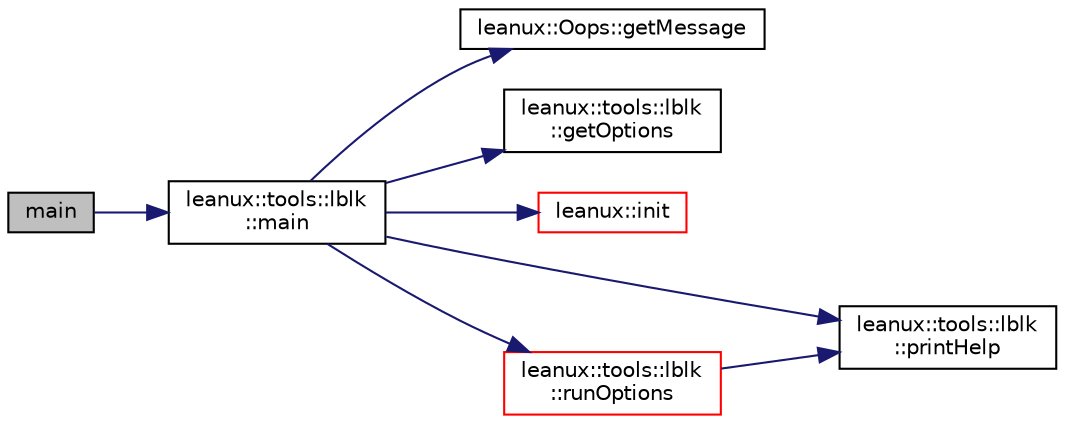 digraph "main"
{
 // LATEX_PDF_SIZE
  bgcolor="transparent";
  edge [fontname="Helvetica",fontsize="10",labelfontname="Helvetica",labelfontsize="10"];
  node [fontname="Helvetica",fontsize="10",shape=record];
  rankdir="LR";
  Node1 [label="main",height=0.2,width=0.4,color="black", fillcolor="grey75", style="filled", fontcolor="black",tooltip=" "];
  Node1 -> Node2 [color="midnightblue",fontsize="10",style="solid",fontname="Helvetica"];
  Node2 [label="leanux::tools::lblk\l::main",height=0.2,width=0.4,color="black",URL="$namespaceleanux_1_1tools_1_1lblk.html#a7e4a52393fd43c98af0e5e16603b54df",tooltip="Entry point."];
  Node2 -> Node3 [color="midnightblue",fontsize="10",style="solid",fontname="Helvetica"];
  Node3 [label="leanux::Oops::getMessage",height=0.2,width=0.4,color="black",URL="$classleanux_1_1Oops.html#a144d78069f0bb6388bbd1db6385418d2",tooltip="Get the Oops message."];
  Node2 -> Node4 [color="midnightblue",fontsize="10",style="solid",fontname="Helvetica"];
  Node4 [label="leanux::tools::lblk\l::getOptions",height=0.2,width=0.4,color="black",URL="$namespaceleanux_1_1tools_1_1lblk.html#a4d6a8f2c069d021c4731a845a1a07819",tooltip="Transform command line arguments into options."];
  Node2 -> Node5 [color="midnightblue",fontsize="10",style="solid",fontname="Helvetica"];
  Node5 [label="leanux::init",height=0.2,width=0.4,color="red",URL="$namespaceleanux.html#a757c5a3a5fb84a0ab93de54fd0c8db30",tooltip="Initialize leanux, run checks to verify leanux is compatible with the runtime environment."];
  Node2 -> Node21 [color="midnightblue",fontsize="10",style="solid",fontname="Helvetica"];
  Node21 [label="leanux::tools::lblk\l::printHelp",height=0.2,width=0.4,color="black",URL="$namespaceleanux_1_1tools_1_1lblk.html#ade354d9bff962865bdf923e00d2cca9e",tooltip="Print command help."];
  Node2 -> Node22 [color="midnightblue",fontsize="10",style="solid",fontname="Helvetica"];
  Node22 [label="leanux::tools::lblk\l::runOptions",height=0.2,width=0.4,color="red",URL="$namespaceleanux_1_1tools_1_1lblk.html#aafee1346a1081bfa4f7470f921cd66b8",tooltip="Direct output run from options."];
  Node22 -> Node21 [color="midnightblue",fontsize="10",style="solid",fontname="Helvetica"];
}
